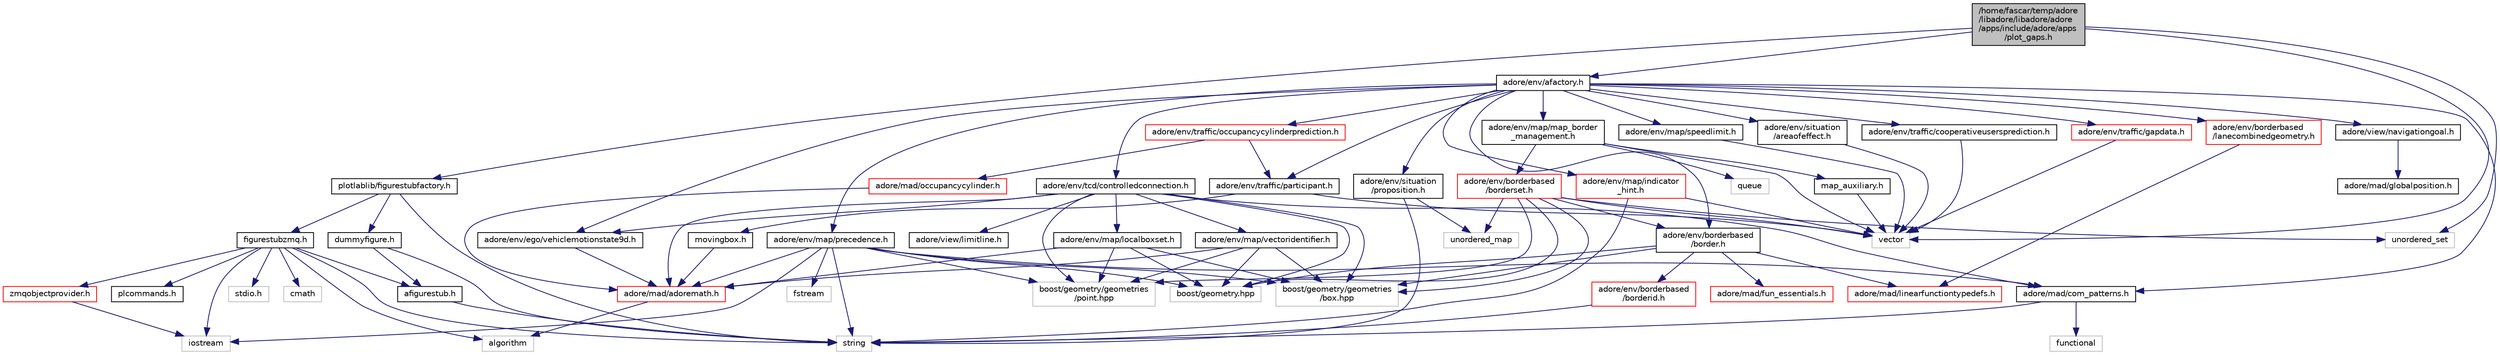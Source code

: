 digraph "/home/fascar/temp/adore/libadore/libadore/adore/apps/include/adore/apps/plot_gaps.h"
{
 // LATEX_PDF_SIZE
  edge [fontname="Helvetica",fontsize="10",labelfontname="Helvetica",labelfontsize="10"];
  node [fontname="Helvetica",fontsize="10",shape=record];
  Node1 [label="/home/fascar/temp/adore\l/libadore/libadore/adore\l/apps/include/adore/apps\l/plot_gaps.h",height=0.2,width=0.4,color="black", fillcolor="grey75", style="filled", fontcolor="black",tooltip=" "];
  Node1 -> Node2 [color="midnightblue",fontsize="10",style="solid",fontname="Helvetica"];
  Node2 [label="plotlablib/figurestubfactory.h",height=0.2,width=0.4,color="black", fillcolor="white", style="filled",URL="$figurestubfactory_8h.html",tooltip=" "];
  Node2 -> Node3 [color="midnightblue",fontsize="10",style="solid",fontname="Helvetica"];
  Node3 [label="figurestubzmq.h",height=0.2,width=0.4,color="black", fillcolor="white", style="filled",URL="$figurestubzmq_8h.html",tooltip=" "];
  Node3 -> Node4 [color="midnightblue",fontsize="10",style="solid",fontname="Helvetica"];
  Node4 [label="zmqobjectprovider.h",height=0.2,width=0.4,color="red", fillcolor="white", style="filled",URL="$zmqobjectprovider_8h.html",tooltip=" "];
  Node4 -> Node6 [color="midnightblue",fontsize="10",style="solid",fontname="Helvetica"];
  Node6 [label="iostream",height=0.2,width=0.4,color="grey75", fillcolor="white", style="filled",tooltip=" "];
  Node3 -> Node7 [color="midnightblue",fontsize="10",style="solid",fontname="Helvetica"];
  Node7 [label="plcommands.h",height=0.2,width=0.4,color="black", fillcolor="white", style="filled",URL="$plcommands_8h.html",tooltip=" "];
  Node3 -> Node8 [color="midnightblue",fontsize="10",style="solid",fontname="Helvetica"];
  Node8 [label="afigurestub.h",height=0.2,width=0.4,color="black", fillcolor="white", style="filled",URL="$afigurestub_8h.html",tooltip=" "];
  Node8 -> Node9 [color="midnightblue",fontsize="10",style="solid",fontname="Helvetica"];
  Node9 [label="string",height=0.2,width=0.4,color="grey75", fillcolor="white", style="filled",tooltip=" "];
  Node3 -> Node10 [color="midnightblue",fontsize="10",style="solid",fontname="Helvetica"];
  Node10 [label="algorithm",height=0.2,width=0.4,color="grey75", fillcolor="white", style="filled",tooltip=" "];
  Node3 -> Node9 [color="midnightblue",fontsize="10",style="solid",fontname="Helvetica"];
  Node3 -> Node11 [color="midnightblue",fontsize="10",style="solid",fontname="Helvetica"];
  Node11 [label="stdio.h",height=0.2,width=0.4,color="grey75", fillcolor="white", style="filled",tooltip=" "];
  Node3 -> Node6 [color="midnightblue",fontsize="10",style="solid",fontname="Helvetica"];
  Node3 -> Node12 [color="midnightblue",fontsize="10",style="solid",fontname="Helvetica"];
  Node12 [label="cmath",height=0.2,width=0.4,color="grey75", fillcolor="white", style="filled",tooltip=" "];
  Node2 -> Node13 [color="midnightblue",fontsize="10",style="solid",fontname="Helvetica"];
  Node13 [label="dummyfigure.h",height=0.2,width=0.4,color="black", fillcolor="white", style="filled",URL="$dummyfigure_8h.html",tooltip=" "];
  Node13 -> Node9 [color="midnightblue",fontsize="10",style="solid",fontname="Helvetica"];
  Node13 -> Node8 [color="midnightblue",fontsize="10",style="solid",fontname="Helvetica"];
  Node2 -> Node9 [color="midnightblue",fontsize="10",style="solid",fontname="Helvetica"];
  Node1 -> Node14 [color="midnightblue",fontsize="10",style="solid",fontname="Helvetica"];
  Node14 [label="adore/env/afactory.h",height=0.2,width=0.4,color="black", fillcolor="white", style="filled",URL="$env_2include_2adore_2env_2afactory_8h.html",tooltip=" "];
  Node14 -> Node15 [color="midnightblue",fontsize="10",style="solid",fontname="Helvetica"];
  Node15 [label="adore/env/borderbased\l/border.h",height=0.2,width=0.4,color="black", fillcolor="white", style="filled",URL="$border_8h.html",tooltip=" "];
  Node15 -> Node16 [color="midnightblue",fontsize="10",style="solid",fontname="Helvetica"];
  Node16 [label="adore/env/borderbased\l/borderid.h",height=0.2,width=0.4,color="red", fillcolor="white", style="filled",URL="$borderid_8h.html",tooltip=" "];
  Node16 -> Node9 [color="midnightblue",fontsize="10",style="solid",fontname="Helvetica"];
  Node15 -> Node28 [color="midnightblue",fontsize="10",style="solid",fontname="Helvetica"];
  Node28 [label="adore/mad/fun_essentials.h",height=0.2,width=0.4,color="red", fillcolor="white", style="filled",URL="$fun__essentials_8h.html",tooltip=" "];
  Node15 -> Node22 [color="midnightblue",fontsize="10",style="solid",fontname="Helvetica"];
  Node22 [label="boost/geometry.hpp",height=0.2,width=0.4,color="grey75", fillcolor="white", style="filled",tooltip=" "];
  Node15 -> Node46 [color="midnightblue",fontsize="10",style="solid",fontname="Helvetica"];
  Node46 [label="boost/geometry/geometries\l/box.hpp",height=0.2,width=0.4,color="grey75", fillcolor="white", style="filled",tooltip=" "];
  Node15 -> Node47 [color="midnightblue",fontsize="10",style="solid",fontname="Helvetica"];
  Node47 [label="adore/mad/linearfunctiontypedefs.h",height=0.2,width=0.4,color="red", fillcolor="white", style="filled",URL="$linearfunctiontypedefs_8h.html",tooltip=" "];
  Node14 -> Node48 [color="midnightblue",fontsize="10",style="solid",fontname="Helvetica"];
  Node48 [label="adore/view/navigationgoal.h",height=0.2,width=0.4,color="black", fillcolor="white", style="filled",URL="$navigationgoal_8h.html",tooltip=" "];
  Node48 -> Node49 [color="midnightblue",fontsize="10",style="solid",fontname="Helvetica"];
  Node49 [label="adore/mad/globalposition.h",height=0.2,width=0.4,color="black", fillcolor="white", style="filled",URL="$globalposition_8h.html",tooltip=" "];
  Node14 -> Node50 [color="midnightblue",fontsize="10",style="solid",fontname="Helvetica"];
  Node50 [label="adore/env/ego/vehiclemotionstate9d.h",height=0.2,width=0.4,color="black", fillcolor="white", style="filled",URL="$env_2include_2adore_2env_2ego_2vehiclemotionstate9d_8h.html",tooltip=" "];
  Node50 -> Node19 [color="midnightblue",fontsize="10",style="solid",fontname="Helvetica"];
  Node19 [label="adore/mad/adoremath.h",height=0.2,width=0.4,color="red", fillcolor="white", style="filled",URL="$adoremath_8h.html",tooltip=" "];
  Node19 -> Node10 [color="midnightblue",fontsize="10",style="solid",fontname="Helvetica"];
  Node14 -> Node51 [color="midnightblue",fontsize="10",style="solid",fontname="Helvetica"];
  Node51 [label="adore/env/traffic/participant.h",height=0.2,width=0.4,color="black", fillcolor="white", style="filled",URL="$participant_8h.html",tooltip=" "];
  Node51 -> Node34 [color="midnightblue",fontsize="10",style="solid",fontname="Helvetica"];
  Node34 [label="vector",height=0.2,width=0.4,color="grey75", fillcolor="white", style="filled",tooltip=" "];
  Node51 -> Node52 [color="midnightblue",fontsize="10",style="solid",fontname="Helvetica"];
  Node52 [label="movingbox.h",height=0.2,width=0.4,color="black", fillcolor="white", style="filled",URL="$movingbox_8h.html",tooltip=" "];
  Node52 -> Node19 [color="midnightblue",fontsize="10",style="solid",fontname="Helvetica"];
  Node14 -> Node53 [color="midnightblue",fontsize="10",style="solid",fontname="Helvetica"];
  Node53 [label="adore/mad/com_patterns.h",height=0.2,width=0.4,color="black", fillcolor="white", style="filled",URL="$com__patterns_8h.html",tooltip=" "];
  Node53 -> Node54 [color="midnightblue",fontsize="10",style="solid",fontname="Helvetica"];
  Node54 [label="functional",height=0.2,width=0.4,color="grey75", fillcolor="white", style="filled",tooltip=" "];
  Node53 -> Node9 [color="midnightblue",fontsize="10",style="solid",fontname="Helvetica"];
  Node14 -> Node55 [color="midnightblue",fontsize="10",style="solid",fontname="Helvetica"];
  Node55 [label="adore/env/map/precedence.h",height=0.2,width=0.4,color="black", fillcolor="white", style="filled",URL="$precedence_8h.html",tooltip=" "];
  Node55 -> Node19 [color="midnightblue",fontsize="10",style="solid",fontname="Helvetica"];
  Node55 -> Node53 [color="midnightblue",fontsize="10",style="solid",fontname="Helvetica"];
  Node55 -> Node22 [color="midnightblue",fontsize="10",style="solid",fontname="Helvetica"];
  Node55 -> Node23 [color="midnightblue",fontsize="10",style="solid",fontname="Helvetica"];
  Node23 [label="boost/geometry/geometries\l/point.hpp",height=0.2,width=0.4,color="grey75", fillcolor="white", style="filled",tooltip=" "];
  Node55 -> Node46 [color="midnightblue",fontsize="10",style="solid",fontname="Helvetica"];
  Node55 -> Node9 [color="midnightblue",fontsize="10",style="solid",fontname="Helvetica"];
  Node55 -> Node6 [color="midnightblue",fontsize="10",style="solid",fontname="Helvetica"];
  Node55 -> Node56 [color="midnightblue",fontsize="10",style="solid",fontname="Helvetica"];
  Node56 [label="fstream",height=0.2,width=0.4,color="grey75", fillcolor="white", style="filled",tooltip=" "];
  Node14 -> Node57 [color="midnightblue",fontsize="10",style="solid",fontname="Helvetica"];
  Node57 [label="adore/env/map/map_border\l_management.h",height=0.2,width=0.4,color="black", fillcolor="white", style="filled",URL="$map__border__management_8h.html",tooltip=" "];
  Node57 -> Node58 [color="midnightblue",fontsize="10",style="solid",fontname="Helvetica"];
  Node58 [label="adore/env/borderbased\l/borderset.h",height=0.2,width=0.4,color="red", fillcolor="white", style="filled",URL="$borderset_8h.html",tooltip=" "];
  Node58 -> Node15 [color="midnightblue",fontsize="10",style="solid",fontname="Helvetica"];
  Node58 -> Node60 [color="midnightblue",fontsize="10",style="solid",fontname="Helvetica"];
  Node60 [label="unordered_map",height=0.2,width=0.4,color="grey75", fillcolor="white", style="filled",tooltip=" "];
  Node58 -> Node61 [color="midnightblue",fontsize="10",style="solid",fontname="Helvetica"];
  Node61 [label="unordered_set",height=0.2,width=0.4,color="grey75", fillcolor="white", style="filled",tooltip=" "];
  Node58 -> Node34 [color="midnightblue",fontsize="10",style="solid",fontname="Helvetica"];
  Node58 -> Node22 [color="midnightblue",fontsize="10",style="solid",fontname="Helvetica"];
  Node58 -> Node23 [color="midnightblue",fontsize="10",style="solid",fontname="Helvetica"];
  Node58 -> Node46 [color="midnightblue",fontsize="10",style="solid",fontname="Helvetica"];
  Node57 -> Node66 [color="midnightblue",fontsize="10",style="solid",fontname="Helvetica"];
  Node66 [label="map_auxiliary.h",height=0.2,width=0.4,color="black", fillcolor="white", style="filled",URL="$map__auxiliary_8h.html",tooltip=" "];
  Node66 -> Node34 [color="midnightblue",fontsize="10",style="solid",fontname="Helvetica"];
  Node57 -> Node34 [color="midnightblue",fontsize="10",style="solid",fontname="Helvetica"];
  Node57 -> Node67 [color="midnightblue",fontsize="10",style="solid",fontname="Helvetica"];
  Node67 [label="queue",height=0.2,width=0.4,color="grey75", fillcolor="white", style="filled",tooltip=" "];
  Node14 -> Node68 [color="midnightblue",fontsize="10",style="solid",fontname="Helvetica"];
  Node68 [label="adore/env/situation\l/proposition.h",height=0.2,width=0.4,color="black", fillcolor="white", style="filled",URL="$proposition_8h.html",tooltip=" "];
  Node68 -> Node9 [color="midnightblue",fontsize="10",style="solid",fontname="Helvetica"];
  Node68 -> Node60 [color="midnightblue",fontsize="10",style="solid",fontname="Helvetica"];
  Node14 -> Node69 [color="midnightblue",fontsize="10",style="solid",fontname="Helvetica"];
  Node69 [label="adore/env/tcd/controlledconnection.h",height=0.2,width=0.4,color="black", fillcolor="white", style="filled",URL="$controlledconnection_8h.html",tooltip=" "];
  Node69 -> Node53 [color="midnightblue",fontsize="10",style="solid",fontname="Helvetica"];
  Node69 -> Node19 [color="midnightblue",fontsize="10",style="solid",fontname="Helvetica"];
  Node69 -> Node22 [color="midnightblue",fontsize="10",style="solid",fontname="Helvetica"];
  Node69 -> Node23 [color="midnightblue",fontsize="10",style="solid",fontname="Helvetica"];
  Node69 -> Node46 [color="midnightblue",fontsize="10",style="solid",fontname="Helvetica"];
  Node69 -> Node70 [color="midnightblue",fontsize="10",style="solid",fontname="Helvetica"];
  Node70 [label="adore/env/map/vectoridentifier.h",height=0.2,width=0.4,color="black", fillcolor="white", style="filled",URL="$vectoridentifier_8h.html",tooltip=" "];
  Node70 -> Node19 [color="midnightblue",fontsize="10",style="solid",fontname="Helvetica"];
  Node70 -> Node22 [color="midnightblue",fontsize="10",style="solid",fontname="Helvetica"];
  Node70 -> Node23 [color="midnightblue",fontsize="10",style="solid",fontname="Helvetica"];
  Node70 -> Node46 [color="midnightblue",fontsize="10",style="solid",fontname="Helvetica"];
  Node69 -> Node71 [color="midnightblue",fontsize="10",style="solid",fontname="Helvetica"];
  Node71 [label="adore/env/map/localboxset.h",height=0.2,width=0.4,color="black", fillcolor="white", style="filled",URL="$localboxset_8h.html",tooltip=" "];
  Node71 -> Node19 [color="midnightblue",fontsize="10",style="solid",fontname="Helvetica"];
  Node71 -> Node22 [color="midnightblue",fontsize="10",style="solid",fontname="Helvetica"];
  Node71 -> Node23 [color="midnightblue",fontsize="10",style="solid",fontname="Helvetica"];
  Node71 -> Node46 [color="midnightblue",fontsize="10",style="solid",fontname="Helvetica"];
  Node69 -> Node72 [color="midnightblue",fontsize="10",style="solid",fontname="Helvetica"];
  Node72 [label="adore/view/limitline.h",height=0.2,width=0.4,color="black", fillcolor="white", style="filled",URL="$limitline_8h.html",tooltip=" "];
  Node69 -> Node50 [color="midnightblue",fontsize="10",style="solid",fontname="Helvetica"];
  Node14 -> Node73 [color="midnightblue",fontsize="10",style="solid",fontname="Helvetica"];
  Node73 [label="adore/env/traffic/occupancycylinderprediction.h",height=0.2,width=0.4,color="red", fillcolor="white", style="filled",URL="$occupancycylinderprediction_8h.html",tooltip=" "];
  Node73 -> Node74 [color="midnightblue",fontsize="10",style="solid",fontname="Helvetica"];
  Node74 [label="adore/mad/occupancycylinder.h",height=0.2,width=0.4,color="red", fillcolor="white", style="filled",URL="$occupancycylinder_8h.html",tooltip=" "];
  Node74 -> Node19 [color="midnightblue",fontsize="10",style="solid",fontname="Helvetica"];
  Node73 -> Node51 [color="midnightblue",fontsize="10",style="solid",fontname="Helvetica"];
  Node14 -> Node77 [color="midnightblue",fontsize="10",style="solid",fontname="Helvetica"];
  Node77 [label="adore/env/borderbased\l/lanecombinedgeometry.h",height=0.2,width=0.4,color="red", fillcolor="white", style="filled",URL="$lanecombinedgeometry_8h.html",tooltip=" "];
  Node77 -> Node47 [color="midnightblue",fontsize="10",style="solid",fontname="Helvetica"];
  Node14 -> Node84 [color="midnightblue",fontsize="10",style="solid",fontname="Helvetica"];
  Node84 [label="adore/env/map/speedlimit.h",height=0.2,width=0.4,color="black", fillcolor="white", style="filled",URL="$speedlimit_8h.html",tooltip=" "];
  Node84 -> Node34 [color="midnightblue",fontsize="10",style="solid",fontname="Helvetica"];
  Node14 -> Node85 [color="midnightblue",fontsize="10",style="solid",fontname="Helvetica"];
  Node85 [label="adore/env/situation\l/areaofeffect.h",height=0.2,width=0.4,color="black", fillcolor="white", style="filled",URL="$areaofeffect_8h.html",tooltip=" "];
  Node85 -> Node34 [color="midnightblue",fontsize="10",style="solid",fontname="Helvetica"];
  Node14 -> Node86 [color="midnightblue",fontsize="10",style="solid",fontname="Helvetica"];
  Node86 [label="adore/env/traffic/cooperativeusersprediction.h",height=0.2,width=0.4,color="black", fillcolor="white", style="filled",URL="$cooperativeusersprediction_8h.html",tooltip=" "];
  Node86 -> Node34 [color="midnightblue",fontsize="10",style="solid",fontname="Helvetica"];
  Node14 -> Node87 [color="midnightblue",fontsize="10",style="solid",fontname="Helvetica"];
  Node87 [label="adore/env/traffic/gapdata.h",height=0.2,width=0.4,color="red", fillcolor="white", style="filled",URL="$gapdata_8h.html",tooltip=" "];
  Node87 -> Node34 [color="midnightblue",fontsize="10",style="solid",fontname="Helvetica"];
  Node14 -> Node89 [color="midnightblue",fontsize="10",style="solid",fontname="Helvetica"];
  Node89 [label="adore/env/map/indicator\l_hint.h",height=0.2,width=0.4,color="red", fillcolor="white", style="filled",URL="$indicator__hint_8h.html",tooltip=" "];
  Node89 -> Node34 [color="midnightblue",fontsize="10",style="solid",fontname="Helvetica"];
  Node89 -> Node9 [color="midnightblue",fontsize="10",style="solid",fontname="Helvetica"];
  Node1 -> Node61 [color="midnightblue",fontsize="10",style="solid",fontname="Helvetica"];
  Node1 -> Node34 [color="midnightblue",fontsize="10",style="solid",fontname="Helvetica"];
}
